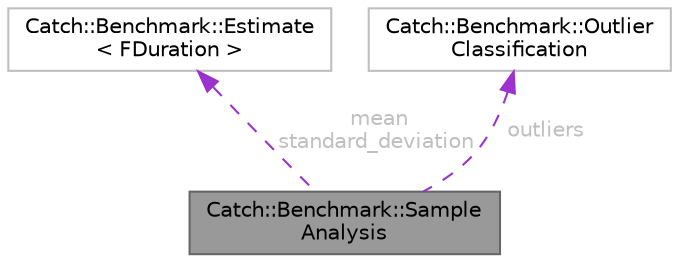 digraph "Catch::Benchmark::SampleAnalysis"
{
 // LATEX_PDF_SIZE
  bgcolor="transparent";
  edge [fontname=Helvetica,fontsize=10,labelfontname=Helvetica,labelfontsize=10];
  node [fontname=Helvetica,fontsize=10,shape=box,height=0.2,width=0.4];
  Node1 [id="Node000001",label="Catch::Benchmark::Sample\lAnalysis",height=0.2,width=0.4,color="gray40", fillcolor="grey60", style="filled", fontcolor="black",tooltip=" "];
  Node2 -> Node1 [id="edge3_Node000001_Node000002",dir="back",color="darkorchid3",style="dashed",tooltip=" ",label=" mean\nstandard_deviation",fontcolor="grey" ];
  Node2 [id="Node000002",label="Catch::Benchmark::Estimate\l\< FDuration \>",height=0.2,width=0.4,color="grey75", fillcolor="white", style="filled",URL="$structCatch_1_1Benchmark_1_1Estimate.html",tooltip=" "];
  Node3 -> Node1 [id="edge4_Node000001_Node000003",dir="back",color="darkorchid3",style="dashed",tooltip=" ",label=" outliers",fontcolor="grey" ];
  Node3 [id="Node000003",label="Catch::Benchmark::Outlier\lClassification",height=0.2,width=0.4,color="grey75", fillcolor="white", style="filled",URL="$structCatch_1_1Benchmark_1_1OutlierClassification.html",tooltip=" "];
}
